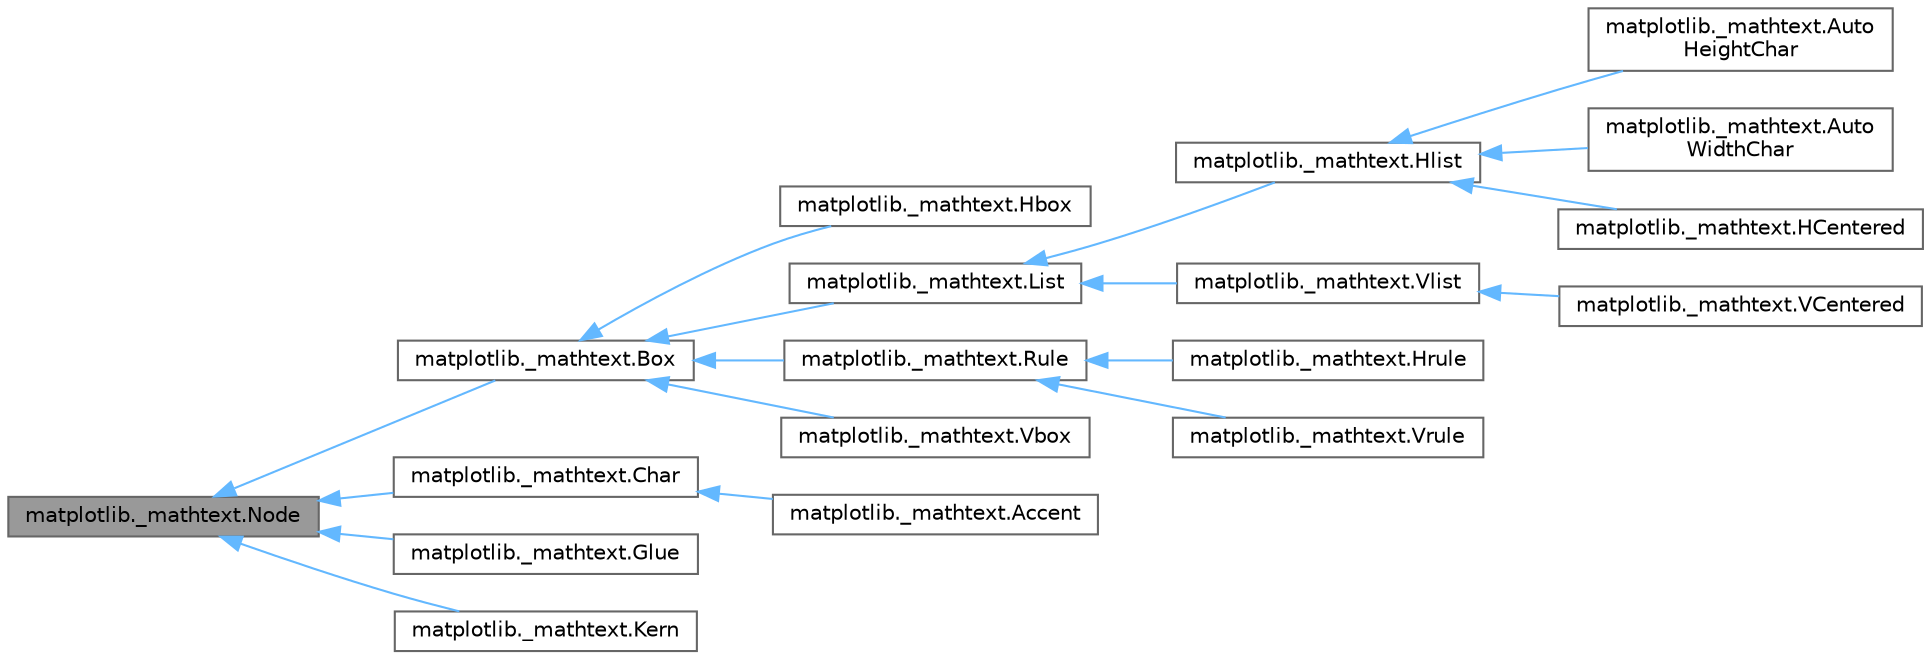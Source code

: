 digraph "matplotlib._mathtext.Node"
{
 // LATEX_PDF_SIZE
  bgcolor="transparent";
  edge [fontname=Helvetica,fontsize=10,labelfontname=Helvetica,labelfontsize=10];
  node [fontname=Helvetica,fontsize=10,shape=box,height=0.2,width=0.4];
  rankdir="LR";
  Node1 [id="Node000001",label="matplotlib._mathtext.Node",height=0.2,width=0.4,color="gray40", fillcolor="grey60", style="filled", fontcolor="black",tooltip=" "];
  Node1 -> Node2 [id="edge1_Node000001_Node000002",dir="back",color="steelblue1",style="solid",tooltip=" "];
  Node2 [id="Node000002",label="matplotlib._mathtext.Box",height=0.2,width=0.4,color="gray40", fillcolor="white", style="filled",URL="$dc/dbd/classmatplotlib_1_1__mathtext_1_1Box.html",tooltip=" "];
  Node2 -> Node3 [id="edge2_Node000002_Node000003",dir="back",color="steelblue1",style="solid",tooltip=" "];
  Node3 [id="Node000003",label="matplotlib._mathtext.Hbox",height=0.2,width=0.4,color="gray40", fillcolor="white", style="filled",URL="$d3/dac/classmatplotlib_1_1__mathtext_1_1Hbox.html",tooltip=" "];
  Node2 -> Node4 [id="edge3_Node000002_Node000004",dir="back",color="steelblue1",style="solid",tooltip=" "];
  Node4 [id="Node000004",label="matplotlib._mathtext.List",height=0.2,width=0.4,color="gray40", fillcolor="white", style="filled",URL="$d1/d20/classmatplotlib_1_1__mathtext_1_1List.html",tooltip=" "];
  Node4 -> Node5 [id="edge4_Node000004_Node000005",dir="back",color="steelblue1",style="solid",tooltip=" "];
  Node5 [id="Node000005",label="matplotlib._mathtext.Hlist",height=0.2,width=0.4,color="gray40", fillcolor="white", style="filled",URL="$db/d64/classmatplotlib_1_1__mathtext_1_1Hlist.html",tooltip=" "];
  Node5 -> Node6 [id="edge5_Node000005_Node000006",dir="back",color="steelblue1",style="solid",tooltip=" "];
  Node6 [id="Node000006",label="matplotlib._mathtext.Auto\lHeightChar",height=0.2,width=0.4,color="gray40", fillcolor="white", style="filled",URL="$dc/d88/classmatplotlib_1_1__mathtext_1_1AutoHeightChar.html",tooltip=" "];
  Node5 -> Node7 [id="edge6_Node000005_Node000007",dir="back",color="steelblue1",style="solid",tooltip=" "];
  Node7 [id="Node000007",label="matplotlib._mathtext.Auto\lWidthChar",height=0.2,width=0.4,color="gray40", fillcolor="white", style="filled",URL="$d6/dd7/classmatplotlib_1_1__mathtext_1_1AutoWidthChar.html",tooltip=" "];
  Node5 -> Node8 [id="edge7_Node000005_Node000008",dir="back",color="steelblue1",style="solid",tooltip=" "];
  Node8 [id="Node000008",label="matplotlib._mathtext.HCentered",height=0.2,width=0.4,color="gray40", fillcolor="white", style="filled",URL="$d8/d88/classmatplotlib_1_1__mathtext_1_1HCentered.html",tooltip=" "];
  Node4 -> Node9 [id="edge8_Node000004_Node000009",dir="back",color="steelblue1",style="solid",tooltip=" "];
  Node9 [id="Node000009",label="matplotlib._mathtext.Vlist",height=0.2,width=0.4,color="gray40", fillcolor="white", style="filled",URL="$d6/d9f/classmatplotlib_1_1__mathtext_1_1Vlist.html",tooltip=" "];
  Node9 -> Node10 [id="edge9_Node000009_Node000010",dir="back",color="steelblue1",style="solid",tooltip=" "];
  Node10 [id="Node000010",label="matplotlib._mathtext.VCentered",height=0.2,width=0.4,color="gray40", fillcolor="white", style="filled",URL="$dc/d4e/classmatplotlib_1_1__mathtext_1_1VCentered.html",tooltip=" "];
  Node2 -> Node11 [id="edge10_Node000002_Node000011",dir="back",color="steelblue1",style="solid",tooltip=" "];
  Node11 [id="Node000011",label="matplotlib._mathtext.Rule",height=0.2,width=0.4,color="gray40", fillcolor="white", style="filled",URL="$d1/dbe/classmatplotlib_1_1__mathtext_1_1Rule.html",tooltip=" "];
  Node11 -> Node12 [id="edge11_Node000011_Node000012",dir="back",color="steelblue1",style="solid",tooltip=" "];
  Node12 [id="Node000012",label="matplotlib._mathtext.Hrule",height=0.2,width=0.4,color="gray40", fillcolor="white", style="filled",URL="$df/dbc/classmatplotlib_1_1__mathtext_1_1Hrule.html",tooltip=" "];
  Node11 -> Node13 [id="edge12_Node000011_Node000013",dir="back",color="steelblue1",style="solid",tooltip=" "];
  Node13 [id="Node000013",label="matplotlib._mathtext.Vrule",height=0.2,width=0.4,color="gray40", fillcolor="white", style="filled",URL="$d5/dd3/classmatplotlib_1_1__mathtext_1_1Vrule.html",tooltip=" "];
  Node2 -> Node14 [id="edge13_Node000002_Node000014",dir="back",color="steelblue1",style="solid",tooltip=" "];
  Node14 [id="Node000014",label="matplotlib._mathtext.Vbox",height=0.2,width=0.4,color="gray40", fillcolor="white", style="filled",URL="$d5/de9/classmatplotlib_1_1__mathtext_1_1Vbox.html",tooltip=" "];
  Node1 -> Node15 [id="edge14_Node000001_Node000015",dir="back",color="steelblue1",style="solid",tooltip=" "];
  Node15 [id="Node000015",label="matplotlib._mathtext.Char",height=0.2,width=0.4,color="gray40", fillcolor="white", style="filled",URL="$d3/d62/classmatplotlib_1_1__mathtext_1_1Char.html",tooltip=" "];
  Node15 -> Node16 [id="edge15_Node000015_Node000016",dir="back",color="steelblue1",style="solid",tooltip=" "];
  Node16 [id="Node000016",label="matplotlib._mathtext.Accent",height=0.2,width=0.4,color="gray40", fillcolor="white", style="filled",URL="$d7/d9a/classmatplotlib_1_1__mathtext_1_1Accent.html",tooltip=" "];
  Node1 -> Node17 [id="edge16_Node000001_Node000017",dir="back",color="steelblue1",style="solid",tooltip=" "];
  Node17 [id="Node000017",label="matplotlib._mathtext.Glue",height=0.2,width=0.4,color="gray40", fillcolor="white", style="filled",URL="$da/dcf/classmatplotlib_1_1__mathtext_1_1Glue.html",tooltip=" "];
  Node1 -> Node18 [id="edge17_Node000001_Node000018",dir="back",color="steelblue1",style="solid",tooltip=" "];
  Node18 [id="Node000018",label="matplotlib._mathtext.Kern",height=0.2,width=0.4,color="gray40", fillcolor="white", style="filled",URL="$d9/dae/classmatplotlib_1_1__mathtext_1_1Kern.html",tooltip=" "];
}
